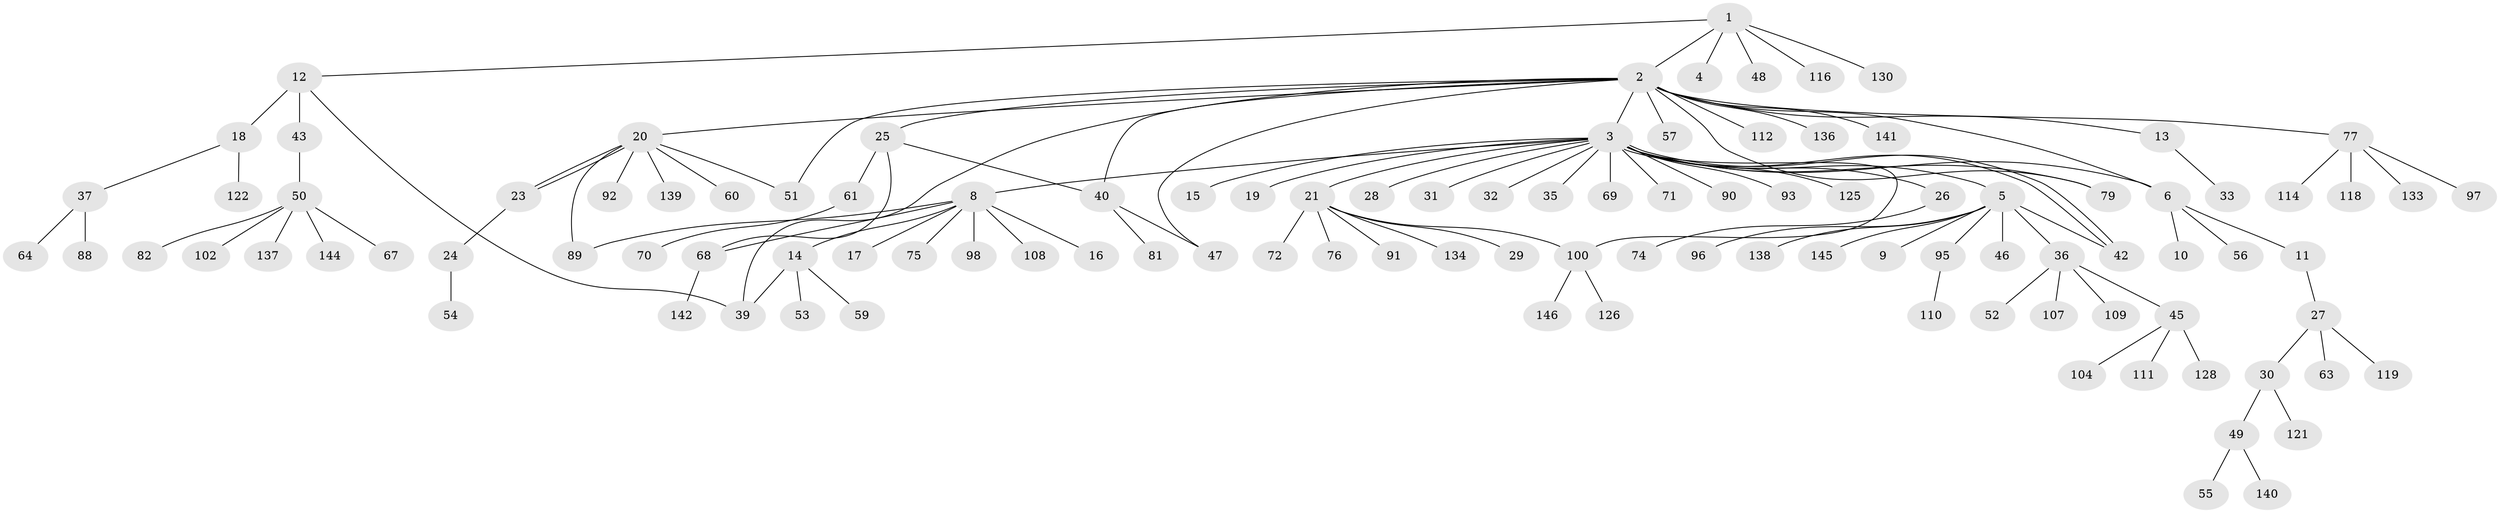 // Generated by graph-tools (version 1.1) at 2025/51/02/27/25 19:51:57]
// undirected, 110 vertices, 122 edges
graph export_dot {
graph [start="1"]
  node [color=gray90,style=filled];
  1 [super="+7"];
  2 [super="+34"];
  3 [super="+22"];
  4;
  5 [super="+78"];
  6 [super="+132"];
  8 [super="+41"];
  9;
  10;
  11 [super="+44"];
  12 [super="+83"];
  13;
  14 [super="+62"];
  15;
  16 [super="+127"];
  17 [super="+124"];
  18 [super="+115"];
  19 [super="+87"];
  20 [super="+73"];
  21 [super="+117"];
  23;
  24 [super="+143"];
  25 [super="+94"];
  26;
  27 [super="+123"];
  28;
  29;
  30 [super="+85"];
  31;
  32;
  33;
  35;
  36;
  37 [super="+38"];
  39 [super="+113"];
  40 [super="+135"];
  42;
  43;
  45 [super="+58"];
  46;
  47;
  48;
  49 [super="+86"];
  50 [super="+131"];
  51 [super="+66"];
  52;
  53 [super="+99"];
  54;
  55;
  56 [super="+65"];
  57;
  59;
  60;
  61;
  63;
  64;
  67;
  68 [super="+103"];
  69;
  70;
  71;
  72;
  74 [super="+101"];
  75;
  76;
  77 [super="+80"];
  79 [super="+84"];
  81;
  82 [super="+129"];
  88;
  89;
  90;
  91;
  92;
  93;
  95 [super="+106"];
  96 [super="+120"];
  97;
  98;
  100 [super="+105"];
  102;
  104;
  107;
  108;
  109;
  110;
  111;
  112;
  114;
  116;
  118;
  119;
  121;
  122;
  125;
  126;
  128;
  130;
  133;
  134;
  136;
  137;
  138;
  139;
  140;
  141;
  142;
  144;
  145;
  146;
  1 -- 2;
  1 -- 4;
  1 -- 12;
  1 -- 48;
  1 -- 130;
  1 -- 116;
  2 -- 3;
  2 -- 13;
  2 -- 20;
  2 -- 25;
  2 -- 40;
  2 -- 47;
  2 -- 51;
  2 -- 77;
  2 -- 112;
  2 -- 136;
  2 -- 141;
  2 -- 57;
  2 -- 79;
  2 -- 6;
  2 -- 39;
  3 -- 5;
  3 -- 6;
  3 -- 8;
  3 -- 15;
  3 -- 19;
  3 -- 21;
  3 -- 26;
  3 -- 28;
  3 -- 31;
  3 -- 32;
  3 -- 35;
  3 -- 42;
  3 -- 42;
  3 -- 69;
  3 -- 71;
  3 -- 79;
  3 -- 90;
  3 -- 93;
  3 -- 100;
  3 -- 125;
  5 -- 9;
  5 -- 36;
  5 -- 46;
  5 -- 95;
  5 -- 96;
  5 -- 138;
  5 -- 145;
  5 -- 42;
  6 -- 10;
  6 -- 11;
  6 -- 56;
  8 -- 14;
  8 -- 16;
  8 -- 17;
  8 -- 68;
  8 -- 89;
  8 -- 98;
  8 -- 108;
  8 -- 75;
  11 -- 27;
  12 -- 18 [weight=2];
  12 -- 39;
  12 -- 43;
  13 -- 33;
  14 -- 39;
  14 -- 53;
  14 -- 59;
  18 -- 37;
  18 -- 122;
  20 -- 23;
  20 -- 23;
  20 -- 60;
  20 -- 89;
  20 -- 92;
  20 -- 139;
  20 -- 51;
  21 -- 29;
  21 -- 72;
  21 -- 76;
  21 -- 91;
  21 -- 134;
  21 -- 100;
  23 -- 24;
  24 -- 54;
  25 -- 61;
  25 -- 68;
  25 -- 40;
  26 -- 74;
  27 -- 30;
  27 -- 63;
  27 -- 119;
  30 -- 49;
  30 -- 121;
  36 -- 45;
  36 -- 52;
  36 -- 107;
  36 -- 109;
  37 -- 64;
  37 -- 88;
  40 -- 47;
  40 -- 81;
  43 -- 50;
  45 -- 104;
  45 -- 128;
  45 -- 111;
  49 -- 55;
  49 -- 140;
  50 -- 67;
  50 -- 82;
  50 -- 102;
  50 -- 144;
  50 -- 137;
  61 -- 70;
  68 -- 142;
  77 -- 118;
  77 -- 133;
  77 -- 97;
  77 -- 114;
  95 -- 110;
  100 -- 126;
  100 -- 146;
}
